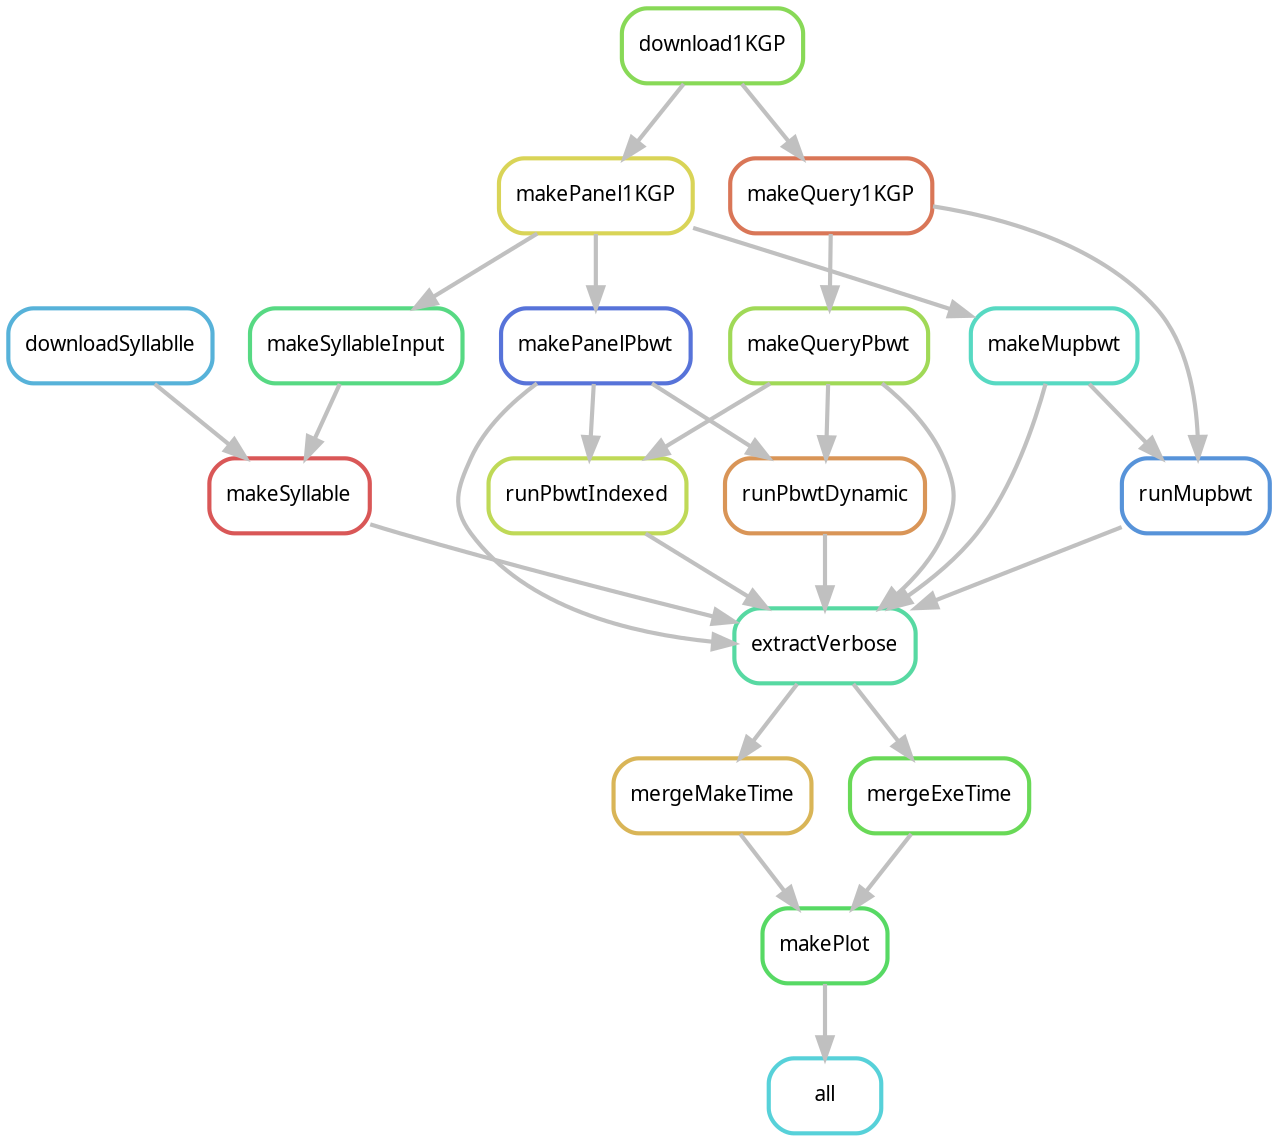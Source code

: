digraph snakemake_dag {
    graph[bgcolor=white, margin=0];
    node[shape=box, style=rounded, fontname=sans,                 fontsize=10, penwidth=2];
    edge[penwidth=2, color=grey];
	0[label = "all", color = "0.51 0.6 0.85", style="rounded"];
	1[label = "makePlot", color = "0.35 0.6 0.85", style="rounded"];
	2[label = "mergeMakeTime", color = "0.12 0.6 0.85", style="rounded"];
	3[label = "extractVerbose", color = "0.43 0.6 0.85", style="rounded"];
	4[label = "makePanelPbwt", color = "0.63 0.6 0.85", style="rounded"];
	5[label = "makePanel1KGP", color = "0.16 0.6 0.85", style="rounded"];
	6[label = "download1KGP", color = "0.27 0.6 0.85", style="rounded"];
	7[label = "makeQueryPbwt", color = "0.24 0.6 0.85", style="rounded"];
	8[label = "makeQuery1KGP", color = "0.04 0.6 0.85", style="rounded"];
	9[label = "runPbwtIndexed", color = "0.20 0.6 0.85", style="rounded"];
	10[label = "runPbwtDynamic", color = "0.08 0.6 0.85", style="rounded"];
	11[label = "makeMupbwt", color = "0.47 0.6 0.85", style="rounded"];
	12[label = "runMupbwt", color = "0.59 0.6 0.85", style="rounded"];
	13[label = "makeSyllable", color = "0.00 0.6 0.85", style="rounded"];
	14[label = "downloadSyllablle", color = "0.55 0.6 0.85", style="rounded"];
	15[label = "makeSyllableInput", color = "0.39 0.6 0.85", style="rounded"];
	16[label = "mergeExeTime", color = "0.31 0.6 0.85", style="rounded"];
	1 -> 0
	16 -> 1
	2 -> 1
	3 -> 2
	13 -> 3
	10 -> 3
	9 -> 3
	7 -> 3
	11 -> 3
	12 -> 3
	4 -> 3
	5 -> 4
	6 -> 5
	8 -> 7
	6 -> 8
	7 -> 9
	4 -> 9
	7 -> 10
	4 -> 10
	5 -> 11
	11 -> 12
	8 -> 12
	14 -> 13
	15 -> 13
	5 -> 15
	3 -> 16
}            
